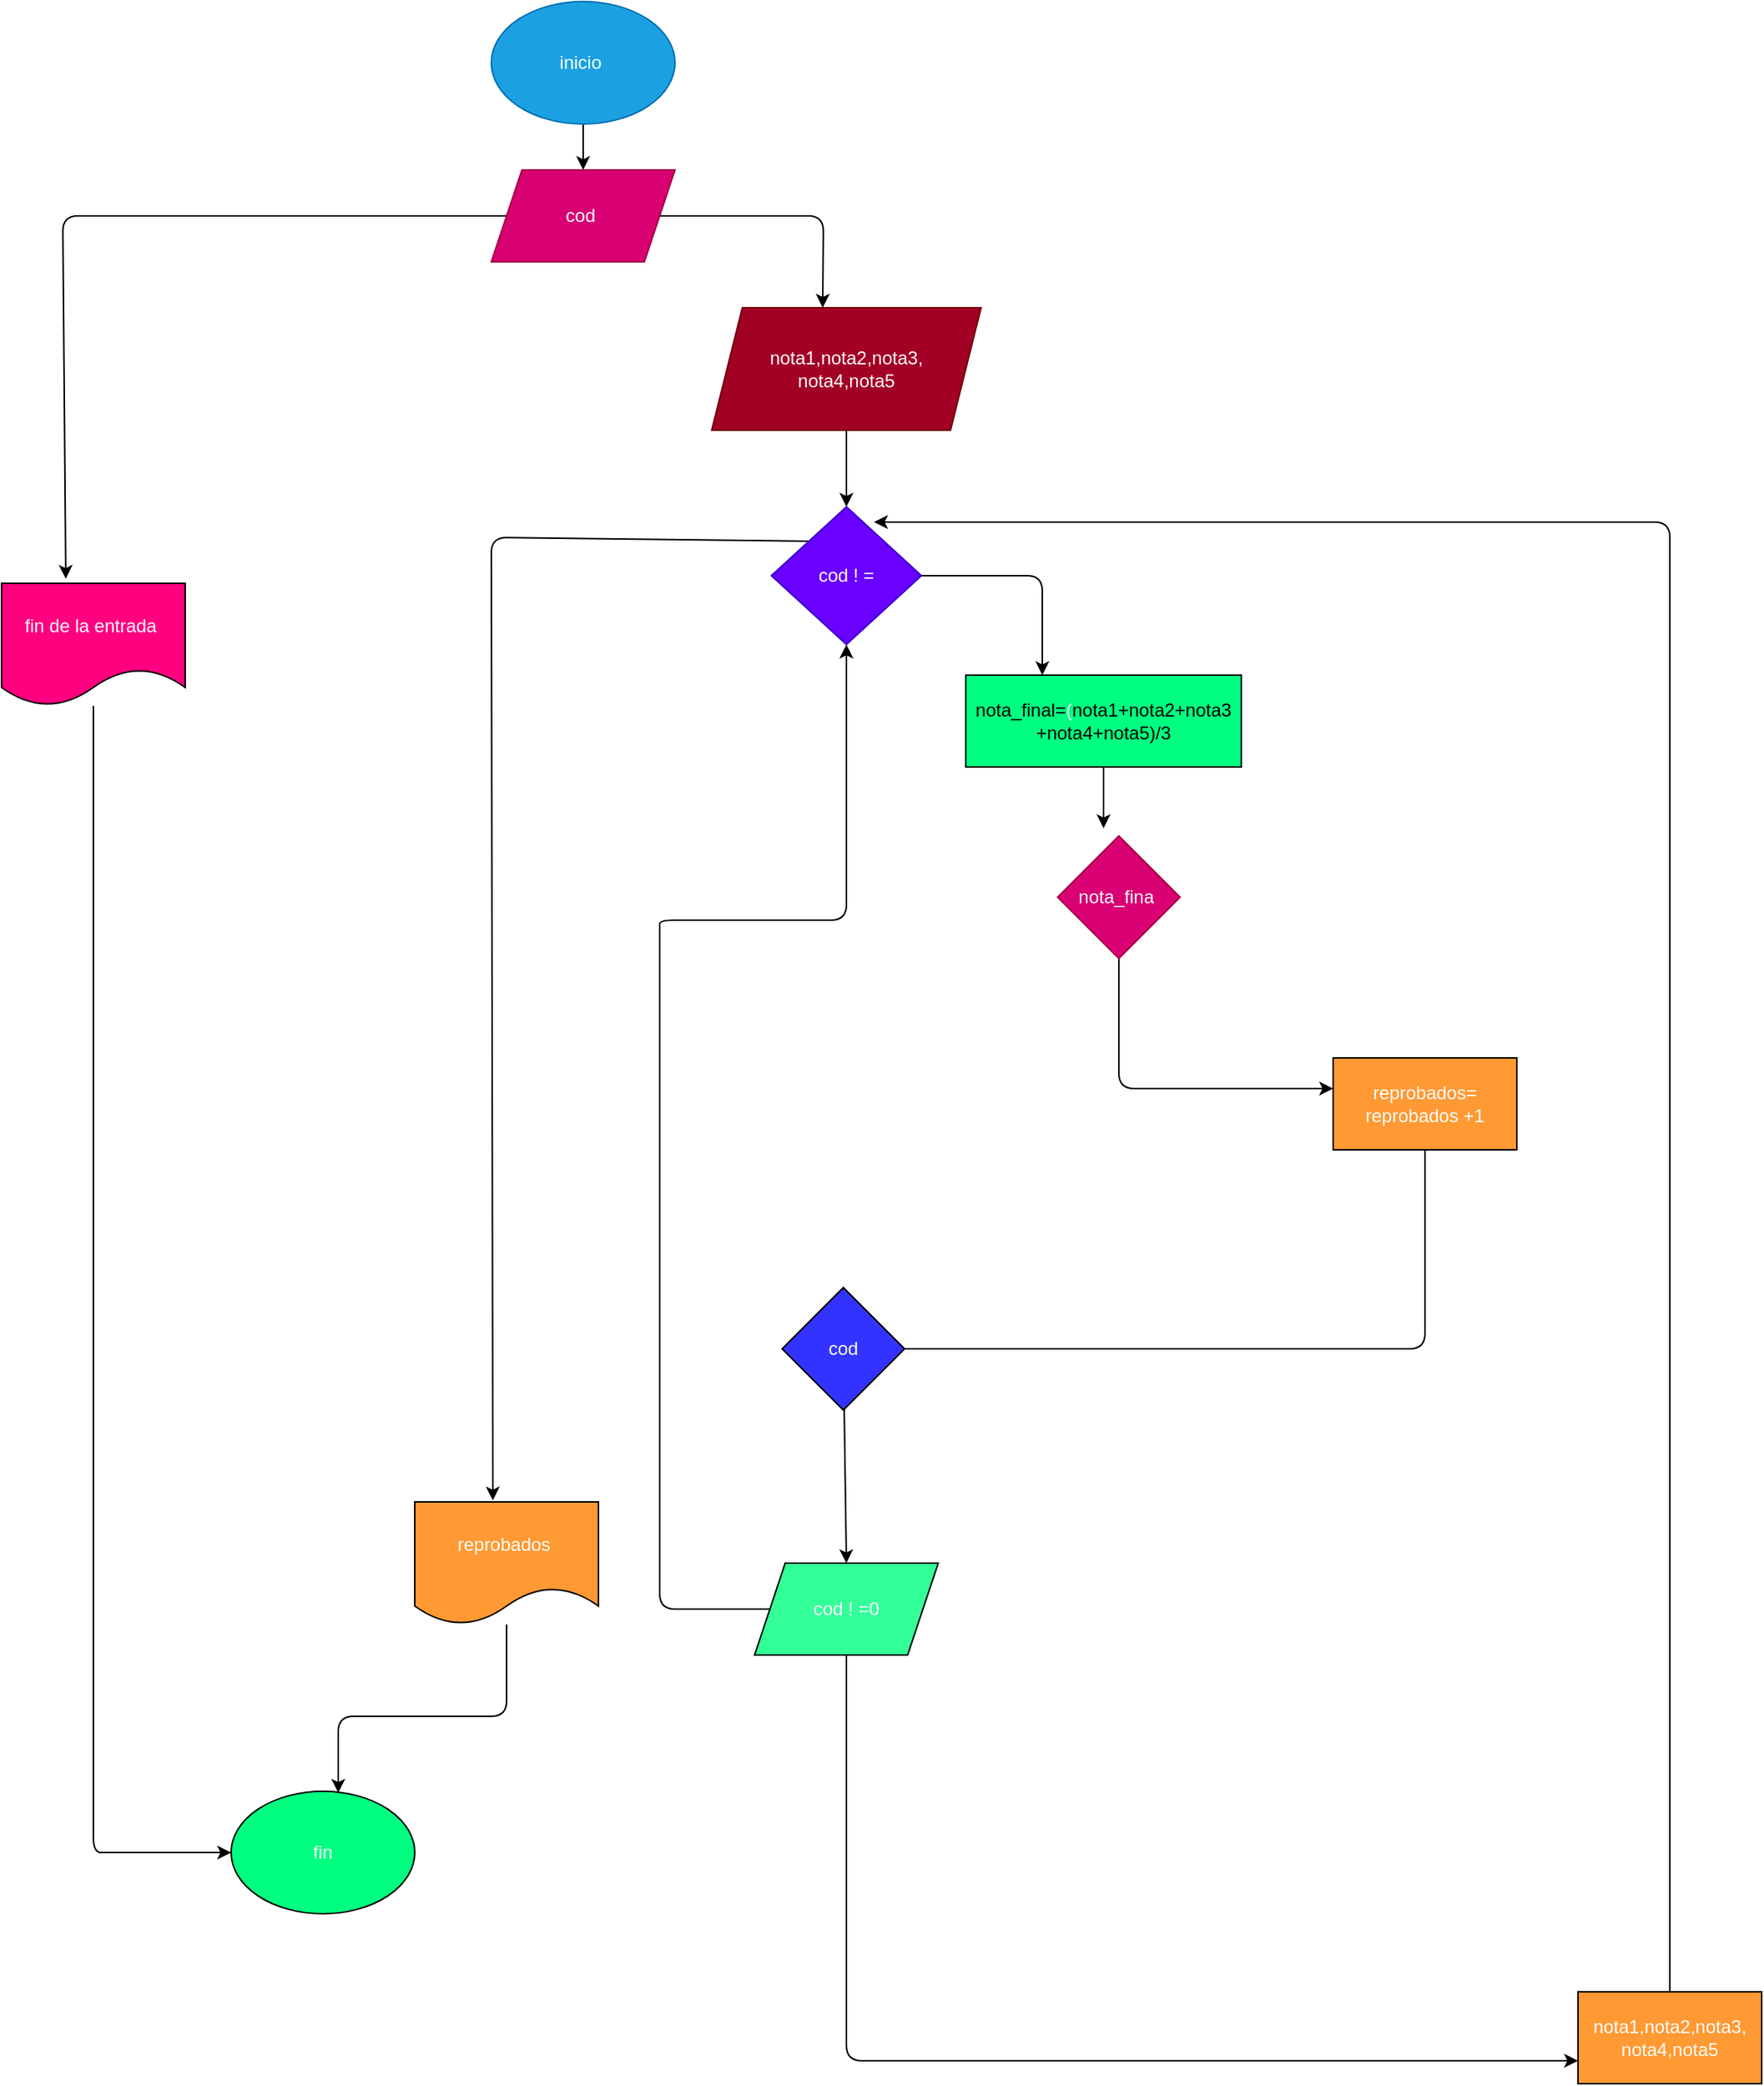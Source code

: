 <mxfile>
    <diagram id="97lGHWTl0iB1ABytcUwL" name="Page-1">
        <mxGraphModel dx="1271" dy="340" grid="1" gridSize="10" guides="1" tooltips="1" connect="1" arrows="1" fold="1" page="1" pageScale="1" pageWidth="827" pageHeight="1169" math="0" shadow="0">
            <root>
                <mxCell id="0"/>
                <mxCell id="1" parent="0"/>
                <mxCell id="4" value="" style="edgeStyle=none;html=1;" parent="1" source="2" target="3" edge="1">
                    <mxGeometry relative="1" as="geometry"/>
                </mxCell>
                <mxCell id="2" value="inicio&amp;nbsp;" style="ellipse;whiteSpace=wrap;html=1;fillColor=#1ba1e2;fontColor=#ffffff;strokeColor=#006EAF;" parent="1" vertex="1">
                    <mxGeometry x="140" width="120" height="80" as="geometry"/>
                </mxCell>
                <mxCell id="27" style="edgeStyle=none;html=1;entryX=0.5;entryY=0;entryDx=0;entryDy=0;" edge="1" parent="1" source="3">
                    <mxGeometry relative="1" as="geometry">
                        <mxPoint x="356.5" y="200" as="targetPoint"/>
                        <Array as="points">
                            <mxPoint x="357" y="140"/>
                        </Array>
                    </mxGeometry>
                </mxCell>
                <mxCell id="50" style="edgeStyle=none;html=1;fontColor=#FFFFFF;entryX=0.35;entryY=-0.037;entryDx=0;entryDy=0;entryPerimeter=0;" edge="1" parent="1" source="3" target="51">
                    <mxGeometry relative="1" as="geometry">
                        <mxPoint x="-50" y="380" as="targetPoint"/>
                        <Array as="points">
                            <mxPoint x="-50" y="140"/>
                            <mxPoint x="-140" y="140"/>
                        </Array>
                    </mxGeometry>
                </mxCell>
                <mxCell id="3" value="cod&amp;nbsp;&lt;br&gt;" style="shape=parallelogram;perimeter=parallelogramPerimeter;whiteSpace=wrap;html=1;fixedSize=1;fillColor=#d80073;fontColor=#ffffff;strokeColor=#A50040;" parent="1" vertex="1">
                    <mxGeometry x="140" y="110" width="120" height="60" as="geometry"/>
                </mxCell>
                <mxCell id="33" style="edgeStyle=none;html=1;" edge="1" parent="1" source="29">
                    <mxGeometry relative="1" as="geometry">
                        <mxPoint x="372" y="330" as="targetPoint"/>
                    </mxGeometry>
                </mxCell>
                <mxCell id="29" value="nota1,nota2,nota3,&lt;br&gt;nota4,nota5" style="shape=parallelogram;perimeter=parallelogramPerimeter;whiteSpace=wrap;html=1;fixedSize=1;fillColor=#a20025;fontColor=#ffffff;strokeColor=#6F0000;" vertex="1" parent="1">
                    <mxGeometry x="284" y="200" width="176" height="80" as="geometry"/>
                </mxCell>
                <mxCell id="35" style="edgeStyle=none;html=1;" edge="1" parent="1" source="34">
                    <mxGeometry relative="1" as="geometry">
                        <mxPoint x="500" y="440" as="targetPoint"/>
                        <Array as="points">
                            <mxPoint x="500" y="375"/>
                        </Array>
                    </mxGeometry>
                </mxCell>
                <mxCell id="58" style="edgeStyle=none;html=1;exitX=0;exitY=0;exitDx=0;exitDy=0;fontColor=#FFFFFF;entryX=0.425;entryY=-0.012;entryDx=0;entryDy=0;entryPerimeter=0;" edge="1" parent="1" source="34" target="59">
                    <mxGeometry relative="1" as="geometry">
                        <mxPoint x="140" y="820" as="targetPoint"/>
                        <Array as="points">
                            <mxPoint x="140" y="350"/>
                        </Array>
                    </mxGeometry>
                </mxCell>
                <mxCell id="34" value="cod ! =" style="rhombus;whiteSpace=wrap;html=1;fillColor=#6a00ff;fontColor=#ffffff;strokeColor=#3700CC;" vertex="1" parent="1">
                    <mxGeometry x="323" y="330" width="98" height="90" as="geometry"/>
                </mxCell>
                <mxCell id="37" style="edgeStyle=none;html=1;fontColor=#FFFFFF;" edge="1" parent="1" source="36">
                    <mxGeometry relative="1" as="geometry">
                        <mxPoint x="540" y="540" as="targetPoint"/>
                    </mxGeometry>
                </mxCell>
                <mxCell id="36" value="nota_final=&lt;font color=&quot;#ffffff&quot;&gt;(&lt;/font&gt;nota1+nota2+nota3&lt;br&gt;+nota4+nota5)/3" style="rounded=0;whiteSpace=wrap;html=1;fillColor=#00FF80;" vertex="1" parent="1">
                    <mxGeometry x="450" y="440" width="180" height="60" as="geometry"/>
                </mxCell>
                <mxCell id="39" style="edgeStyle=none;html=1;fontColor=#FFFFFF;" edge="1" parent="1" source="38">
                    <mxGeometry relative="1" as="geometry">
                        <mxPoint x="690" y="710" as="targetPoint"/>
                        <Array as="points">
                            <mxPoint x="550" y="710"/>
                        </Array>
                    </mxGeometry>
                </mxCell>
                <mxCell id="38" value="nota_fina&amp;nbsp;" style="rhombus;whiteSpace=wrap;html=1;fontColor=#ffffff;fillColor=#d80073;strokeColor=#A50040;" vertex="1" parent="1">
                    <mxGeometry x="510" y="545" width="80" height="80" as="geometry"/>
                </mxCell>
                <mxCell id="41" style="edgeStyle=none;html=1;fontColor=#FFFFFF;" edge="1" parent="1" source="40">
                    <mxGeometry relative="1" as="geometry">
                        <mxPoint x="390" y="880" as="targetPoint"/>
                        <Array as="points">
                            <mxPoint x="750" y="880"/>
                        </Array>
                    </mxGeometry>
                </mxCell>
                <mxCell id="40" value="reprobados= reprobados +1" style="rounded=0;whiteSpace=wrap;html=1;fontColor=#FFFFFF;fillColor=#FF9933;" vertex="1" parent="1">
                    <mxGeometry x="690" y="690" width="120" height="60" as="geometry"/>
                </mxCell>
                <mxCell id="54" style="edgeStyle=none;html=1;entryX=0.5;entryY=0;entryDx=0;entryDy=0;fontColor=#FFFFFF;" edge="1" parent="1" source="42" target="44">
                    <mxGeometry relative="1" as="geometry"/>
                </mxCell>
                <mxCell id="42" value="cod" style="rhombus;whiteSpace=wrap;html=1;fontColor=#FFFFFF;fillColor=#3333FF;" vertex="1" parent="1">
                    <mxGeometry x="330" y="840" width="80" height="80" as="geometry"/>
                </mxCell>
                <mxCell id="55" style="edgeStyle=none;html=1;fontColor=#FFFFFF;entryX=0.5;entryY=1;entryDx=0;entryDy=0;" edge="1" parent="1" source="44" target="34">
                    <mxGeometry relative="1" as="geometry">
                        <mxPoint x="410" y="590" as="targetPoint"/>
                        <Array as="points">
                            <mxPoint x="250" y="1050"/>
                            <mxPoint x="250" y="610"/>
                            <mxPoint x="250" y="600"/>
                            <mxPoint x="372" y="600"/>
                        </Array>
                    </mxGeometry>
                </mxCell>
                <mxCell id="56" style="edgeStyle=none;html=1;fontColor=#FFFFFF;entryX=0;entryY=0.75;entryDx=0;entryDy=0;" edge="1" parent="1" source="44" target="46">
                    <mxGeometry relative="1" as="geometry">
                        <mxPoint x="372" y="1400" as="targetPoint"/>
                        <Array as="points">
                            <mxPoint x="372" y="1345"/>
                        </Array>
                    </mxGeometry>
                </mxCell>
                <mxCell id="44" value="cod ! =0" style="shape=parallelogram;perimeter=parallelogramPerimeter;whiteSpace=wrap;html=1;fixedSize=1;fontColor=#FFFFFF;fillColor=#33FF99;" vertex="1" parent="1">
                    <mxGeometry x="312" y="1020" width="120" height="60" as="geometry"/>
                </mxCell>
                <mxCell id="57" style="edgeStyle=none;html=1;fontColor=#FFFFFF;entryX=0.684;entryY=0.111;entryDx=0;entryDy=0;entryPerimeter=0;" edge="1" parent="1" source="46" target="34">
                    <mxGeometry relative="1" as="geometry">
                        <mxPoint x="910" y="320" as="targetPoint"/>
                        <Array as="points">
                            <mxPoint x="910" y="340"/>
                        </Array>
                    </mxGeometry>
                </mxCell>
                <mxCell id="46" value="nota1,nota2,nota3,&lt;br&gt;nota4,nota5" style="rounded=0;whiteSpace=wrap;html=1;fontColor=#FFFFFF;fillColor=#FF9933;" vertex="1" parent="1">
                    <mxGeometry x="850" y="1300" width="120" height="60" as="geometry"/>
                </mxCell>
                <mxCell id="62" style="edgeStyle=none;html=1;fontColor=#FFFFFF;entryX=0;entryY=0.5;entryDx=0;entryDy=0;" edge="1" parent="1" source="51" target="61">
                    <mxGeometry relative="1" as="geometry">
                        <mxPoint x="-110" y="1256" as="targetPoint"/>
                        <Array as="points">
                            <mxPoint x="-120" y="1209"/>
                            <mxPoint x="-110" y="1209"/>
                        </Array>
                    </mxGeometry>
                </mxCell>
                <mxCell id="51" value="fin de la entrada&amp;nbsp;" style="shape=document;whiteSpace=wrap;html=1;boundedLbl=1;fontColor=#FFFFFF;fillColor=#FF0080;" vertex="1" parent="1">
                    <mxGeometry x="-180" y="380" width="120" height="80" as="geometry"/>
                </mxCell>
                <mxCell id="60" style="edgeStyle=none;html=1;fontColor=#FFFFFF;" edge="1" parent="1" source="59">
                    <mxGeometry relative="1" as="geometry">
                        <mxPoint x="40" y="1170" as="targetPoint"/>
                        <Array as="points">
                            <mxPoint x="150" y="1120"/>
                            <mxPoint x="40" y="1120"/>
                        </Array>
                    </mxGeometry>
                </mxCell>
                <mxCell id="59" value="reprobados&amp;nbsp;" style="shape=document;whiteSpace=wrap;html=1;boundedLbl=1;fontColor=#FFFFFF;fillColor=#FF9933;" vertex="1" parent="1">
                    <mxGeometry x="90" y="980" width="120" height="80" as="geometry"/>
                </mxCell>
                <mxCell id="61" value="fin" style="ellipse;whiteSpace=wrap;html=1;fontColor=#FFFFFF;fillColor=#00FF80;" vertex="1" parent="1">
                    <mxGeometry x="-30" y="1169" width="120" height="80" as="geometry"/>
                </mxCell>
                <mxCell id="63" value="Text" style="text;html=1;align=center;verticalAlign=middle;resizable=0;points=[];autosize=1;strokeColor=none;fillColor=none;fontColor=#FFFFFF;" vertex="1" parent="1">
                    <mxGeometry x="720" y="910" width="40" height="20" as="geometry"/>
                </mxCell>
            </root>
        </mxGraphModel>
    </diagram>
</mxfile>